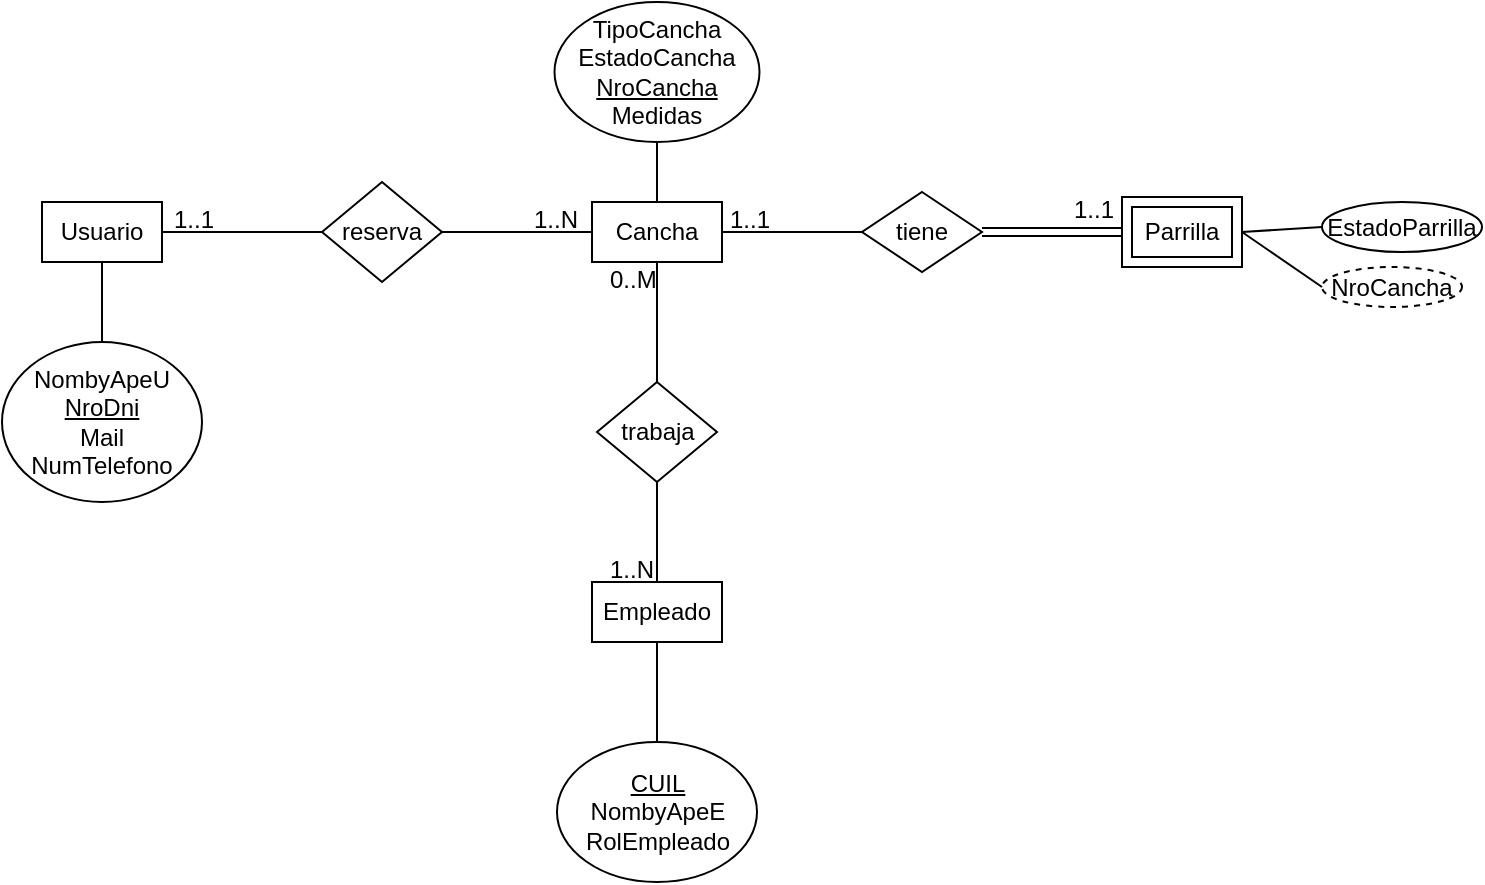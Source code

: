 <mxfile version="21.2.2" type="github">
  <diagram id="R2lEEEUBdFMjLlhIrx00" name="Page-1">
    <mxGraphModel dx="416" dy="215" grid="1" gridSize="10" guides="1" tooltips="1" connect="1" arrows="1" fold="1" page="1" pageScale="1" pageWidth="850" pageHeight="1100" math="0" shadow="0" extFonts="Permanent Marker^https://fonts.googleapis.com/css?family=Permanent+Marker">
      <root>
        <mxCell id="0" />
        <mxCell id="1" parent="0" />
        <mxCell id="_4vAv0WsQ9G2U_fG6m3y-1" value="Usuario" style="whiteSpace=wrap;html=1;align=center;" parent="1" vertex="1">
          <mxGeometry x="20" y="100" width="60" height="30" as="geometry" />
        </mxCell>
        <mxCell id="_4vAv0WsQ9G2U_fG6m3y-2" value="Cancha" style="whiteSpace=wrap;html=1;align=center;" parent="1" vertex="1">
          <mxGeometry x="295" y="100" width="65" height="30" as="geometry" />
        </mxCell>
        <mxCell id="_4vAv0WsQ9G2U_fG6m3y-4" value="Empleado" style="whiteSpace=wrap;html=1;align=center;" parent="1" vertex="1">
          <mxGeometry x="295" y="290" width="65" height="30" as="geometry" />
        </mxCell>
        <mxCell id="_4vAv0WsQ9G2U_fG6m3y-5" value="reserva" style="shape=rhombus;perimeter=rhombusPerimeter;whiteSpace=wrap;html=1;align=center;" parent="1" vertex="1">
          <mxGeometry x="160" y="90" width="60" height="50" as="geometry" />
        </mxCell>
        <mxCell id="_4vAv0WsQ9G2U_fG6m3y-6" value="tiene" style="shape=rhombus;perimeter=rhombusPerimeter;whiteSpace=wrap;html=1;align=center;" parent="1" vertex="1">
          <mxGeometry x="430" y="95" width="60" height="40" as="geometry" />
        </mxCell>
        <mxCell id="_4vAv0WsQ9G2U_fG6m3y-7" value="trabaja" style="shape=rhombus;perimeter=rhombusPerimeter;whiteSpace=wrap;html=1;align=center;" parent="1" vertex="1">
          <mxGeometry x="297.5" y="190" width="60" height="50" as="geometry" />
        </mxCell>
        <mxCell id="1q-wLZLnrpGv9T5wbohg-3" value="TipoCancha&lt;br&gt;EstadoCancha&lt;br&gt;&lt;u&gt;NroCancha&lt;/u&gt;&lt;br&gt;Medidas" style="ellipse;whiteSpace=wrap;html=1;align=center;" parent="1" vertex="1">
          <mxGeometry x="276.25" width="102.5" height="70" as="geometry" />
        </mxCell>
        <mxCell id="1q-wLZLnrpGv9T5wbohg-4" value="" style="endArrow=none;html=1;rounded=0;exitX=0.5;exitY=1;exitDx=0;exitDy=0;entryX=0.5;entryY=0;entryDx=0;entryDy=0;" parent="1" source="1q-wLZLnrpGv9T5wbohg-3" target="_4vAv0WsQ9G2U_fG6m3y-2" edge="1">
          <mxGeometry relative="1" as="geometry">
            <mxPoint x="250" y="120" as="sourcePoint" />
            <mxPoint x="410" y="120" as="targetPoint" />
          </mxGeometry>
        </mxCell>
        <mxCell id="1q-wLZLnrpGv9T5wbohg-6" value="EstadoParrilla" style="ellipse;whiteSpace=wrap;html=1;align=center;" parent="1" vertex="1">
          <mxGeometry x="660" y="100" width="80" height="25" as="geometry" />
        </mxCell>
        <mxCell id="1q-wLZLnrpGv9T5wbohg-7" value="" style="endArrow=none;html=1;rounded=0;exitX=0;exitY=0.5;exitDx=0;exitDy=0;entryX=1;entryY=0.5;entryDx=0;entryDy=0;" parent="1" source="1q-wLZLnrpGv9T5wbohg-6" target="BgZ_WEWUUNkGNV5E6CfD-3" edge="1">
          <mxGeometry relative="1" as="geometry">
            <mxPoint x="380" y="70" as="sourcePoint" />
            <mxPoint x="620" y="115" as="targetPoint" />
          </mxGeometry>
        </mxCell>
        <mxCell id="1q-wLZLnrpGv9T5wbohg-8" value="NombyApeU&lt;br&gt;&lt;u&gt;NroDni&lt;br&gt;&lt;/u&gt;Mail&lt;br&gt;NumTelefono" style="ellipse;whiteSpace=wrap;html=1;align=center;" parent="1" vertex="1">
          <mxGeometry y="170" width="100" height="80" as="geometry" />
        </mxCell>
        <mxCell id="1q-wLZLnrpGv9T5wbohg-11" value="" style="endArrow=none;html=1;rounded=0;exitX=0.5;exitY=1;exitDx=0;exitDy=0;" parent="1" source="_4vAv0WsQ9G2U_fG6m3y-1" target="1q-wLZLnrpGv9T5wbohg-8" edge="1">
          <mxGeometry relative="1" as="geometry">
            <mxPoint x="220" y="230" as="sourcePoint" />
            <mxPoint x="380" y="230" as="targetPoint" />
          </mxGeometry>
        </mxCell>
        <mxCell id="1q-wLZLnrpGv9T5wbohg-12" value="&lt;u&gt;CUIL&lt;/u&gt;&lt;br&gt;NombyApeE&lt;br&gt;RolEmpleado" style="ellipse;whiteSpace=wrap;html=1;align=center;" parent="1" vertex="1">
          <mxGeometry x="277.5" y="370" width="100" height="70" as="geometry" />
        </mxCell>
        <mxCell id="1q-wLZLnrpGv9T5wbohg-13" value="" style="endArrow=none;html=1;rounded=0;exitX=0.5;exitY=0;exitDx=0;exitDy=0;entryX=0.5;entryY=1;entryDx=0;entryDy=0;" parent="1" source="1q-wLZLnrpGv9T5wbohg-12" target="_4vAv0WsQ9G2U_fG6m3y-4" edge="1">
          <mxGeometry relative="1" as="geometry">
            <mxPoint x="200" y="240" as="sourcePoint" />
            <mxPoint x="360" y="240" as="targetPoint" />
          </mxGeometry>
        </mxCell>
        <mxCell id="1q-wLZLnrpGv9T5wbohg-14" value="" style="endArrow=none;html=1;rounded=0;exitX=0.5;exitY=0;exitDx=0;exitDy=0;entryX=0.5;entryY=1;entryDx=0;entryDy=0;" parent="1" source="_4vAv0WsQ9G2U_fG6m3y-4" target="_4vAv0WsQ9G2U_fG6m3y-7" edge="1">
          <mxGeometry relative="1" as="geometry">
            <mxPoint x="200" y="240" as="sourcePoint" />
            <mxPoint x="360" y="240" as="targetPoint" />
          </mxGeometry>
        </mxCell>
        <mxCell id="1q-wLZLnrpGv9T5wbohg-15" value="" style="endArrow=none;html=1;rounded=0;exitX=0.5;exitY=1;exitDx=0;exitDy=0;entryX=0.5;entryY=0;entryDx=0;entryDy=0;" parent="1" source="_4vAv0WsQ9G2U_fG6m3y-2" target="_4vAv0WsQ9G2U_fG6m3y-7" edge="1">
          <mxGeometry relative="1" as="geometry">
            <mxPoint x="200" y="240" as="sourcePoint" />
            <mxPoint x="360" y="240" as="targetPoint" />
          </mxGeometry>
        </mxCell>
        <mxCell id="1q-wLZLnrpGv9T5wbohg-16" value="" style="endArrow=none;html=1;rounded=0;exitX=1;exitY=0.5;exitDx=0;exitDy=0;entryX=0;entryY=0.5;entryDx=0;entryDy=0;" parent="1" source="_4vAv0WsQ9G2U_fG6m3y-1" target="_4vAv0WsQ9G2U_fG6m3y-5" edge="1">
          <mxGeometry relative="1" as="geometry">
            <mxPoint x="200" y="240" as="sourcePoint" />
            <mxPoint x="360" y="240" as="targetPoint" />
          </mxGeometry>
        </mxCell>
        <mxCell id="1q-wLZLnrpGv9T5wbohg-17" value="" style="endArrow=none;html=1;rounded=0;exitX=1;exitY=0.5;exitDx=0;exitDy=0;entryX=0;entryY=0.5;entryDx=0;entryDy=0;" parent="1" source="_4vAv0WsQ9G2U_fG6m3y-5" target="_4vAv0WsQ9G2U_fG6m3y-2" edge="1">
          <mxGeometry relative="1" as="geometry">
            <mxPoint x="200" y="240" as="sourcePoint" />
            <mxPoint x="360" y="240" as="targetPoint" />
          </mxGeometry>
        </mxCell>
        <mxCell id="1q-wLZLnrpGv9T5wbohg-18" value="" style="endArrow=none;html=1;rounded=0;exitX=0;exitY=0.5;exitDx=0;exitDy=0;entryX=1;entryY=0.5;entryDx=0;entryDy=0;" parent="1" source="_4vAv0WsQ9G2U_fG6m3y-6" target="_4vAv0WsQ9G2U_fG6m3y-2" edge="1">
          <mxGeometry relative="1" as="geometry">
            <mxPoint x="200" y="240" as="sourcePoint" />
            <mxPoint x="360" y="240" as="targetPoint" />
          </mxGeometry>
        </mxCell>
        <mxCell id="1q-wLZLnrpGv9T5wbohg-20" value="1..1" style="text;strokeColor=none;fillColor=none;spacingLeft=4;spacingRight=4;overflow=hidden;rotatable=0;points=[[0,0.5],[1,0.5]];portConstraint=eastwest;fontSize=12;whiteSpace=wrap;html=1;" parent="1" vertex="1">
          <mxGeometry x="80" y="95" width="40" height="30" as="geometry" />
        </mxCell>
        <mxCell id="1q-wLZLnrpGv9T5wbohg-21" value="1..N" style="text;strokeColor=none;fillColor=none;spacingLeft=4;spacingRight=4;overflow=hidden;rotatable=0;points=[[0,0.5],[1,0.5]];portConstraint=eastwest;fontSize=12;whiteSpace=wrap;html=1;" parent="1" vertex="1">
          <mxGeometry x="260" y="95" width="40" height="30" as="geometry" />
        </mxCell>
        <mxCell id="1q-wLZLnrpGv9T5wbohg-22" value="1..N" style="text;strokeColor=none;fillColor=none;spacingLeft=4;spacingRight=4;overflow=hidden;rotatable=0;points=[[0,0.5],[1,0.5]];portConstraint=eastwest;fontSize=12;whiteSpace=wrap;html=1;" parent="1" vertex="1">
          <mxGeometry x="297.5" y="270" width="40" height="30" as="geometry" />
        </mxCell>
        <mxCell id="1q-wLZLnrpGv9T5wbohg-23" value="0..M" style="text;strokeColor=none;fillColor=none;spacingLeft=4;spacingRight=4;overflow=hidden;rotatable=0;points=[[0,0.5],[1,0.5]];portConstraint=eastwest;fontSize=12;whiteSpace=wrap;html=1;" parent="1" vertex="1">
          <mxGeometry x="297.5" y="125" width="40" height="30" as="geometry" />
        </mxCell>
        <mxCell id="1q-wLZLnrpGv9T5wbohg-24" value="1..1" style="text;strokeColor=none;fillColor=none;spacingLeft=4;spacingRight=4;overflow=hidden;rotatable=0;points=[[0,0.5],[1,0.5]];portConstraint=eastwest;fontSize=12;whiteSpace=wrap;html=1;" parent="1" vertex="1">
          <mxGeometry x="530" y="90" width="40" height="30" as="geometry" />
        </mxCell>
        <mxCell id="1q-wLZLnrpGv9T5wbohg-26" value="1..1" style="text;strokeColor=none;fillColor=none;spacingLeft=4;spacingRight=4;overflow=hidden;rotatable=0;points=[[0,0.5],[1,0.5]];portConstraint=eastwest;fontSize=12;whiteSpace=wrap;html=1;" parent="1" vertex="1">
          <mxGeometry x="357.5" y="95" width="40" height="30" as="geometry" />
        </mxCell>
        <mxCell id="BgZ_WEWUUNkGNV5E6CfD-3" value="Parrilla" style="shape=ext;margin=3;double=1;whiteSpace=wrap;html=1;align=center;" vertex="1" parent="1">
          <mxGeometry x="560" y="97.5" width="60" height="35" as="geometry" />
        </mxCell>
        <mxCell id="BgZ_WEWUUNkGNV5E6CfD-4" value="" style="shape=link;html=1;rounded=0;exitX=1;exitY=0.5;exitDx=0;exitDy=0;entryX=0;entryY=0.5;entryDx=0;entryDy=0;" edge="1" parent="1" source="_4vAv0WsQ9G2U_fG6m3y-6" target="BgZ_WEWUUNkGNV5E6CfD-3">
          <mxGeometry relative="1" as="geometry">
            <mxPoint x="490" y="190" as="sourcePoint" />
            <mxPoint x="650" y="190" as="targetPoint" />
          </mxGeometry>
        </mxCell>
        <mxCell id="BgZ_WEWUUNkGNV5E6CfD-5" value="" style="resizable=0;html=1;whiteSpace=wrap;align=right;verticalAlign=bottom;" connectable="0" vertex="1" parent="BgZ_WEWUUNkGNV5E6CfD-4">
          <mxGeometry x="1" relative="1" as="geometry" />
        </mxCell>
        <mxCell id="BgZ_WEWUUNkGNV5E6CfD-6" value="NroCancha" style="ellipse;whiteSpace=wrap;html=1;align=center;dashed=1;" vertex="1" parent="1">
          <mxGeometry x="660" y="132.5" width="70" height="20" as="geometry" />
        </mxCell>
        <mxCell id="BgZ_WEWUUNkGNV5E6CfD-7" value="" style="endArrow=none;html=1;rounded=0;exitX=1;exitY=0.5;exitDx=0;exitDy=0;entryX=0;entryY=0.5;entryDx=0;entryDy=0;" edge="1" parent="1" source="BgZ_WEWUUNkGNV5E6CfD-3" target="BgZ_WEWUUNkGNV5E6CfD-6">
          <mxGeometry relative="1" as="geometry">
            <mxPoint x="490" y="190" as="sourcePoint" />
            <mxPoint x="650" y="190" as="targetPoint" />
          </mxGeometry>
        </mxCell>
      </root>
    </mxGraphModel>
  </diagram>
</mxfile>
